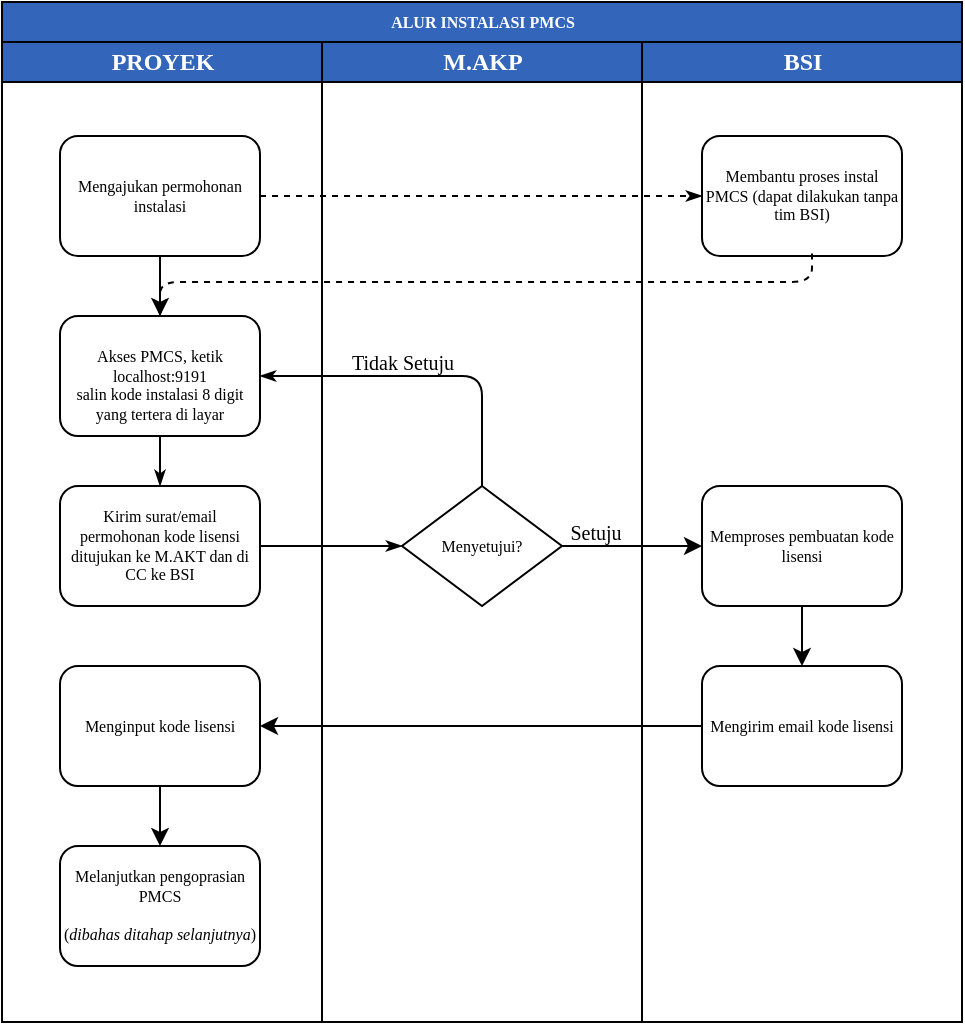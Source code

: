 <mxfile version="12.2.6" type="device" pages="1"><diagram name="Page-1" id="74e2e168-ea6b-b213-b513-2b3c1d86103e"><mxGraphModel dx="1237" dy="682" grid="1" gridSize="10" guides="1" tooltips="1" connect="1" arrows="1" fold="1" page="1" pageScale="1" pageWidth="1100" pageHeight="850" background="#ffffff" math="0" shadow="0"><root><mxCell id="0"/><mxCell id="1" parent="0"/><mxCell id="77e6c97f196da883-1" value="&lt;font style=&quot;font-size: 8px&quot; face=&quot;Verdana&quot; color=&quot;#FFFFFF&quot;&gt;ALUR INSTALASI PMCS&lt;br&gt;&lt;/font&gt;" style="swimlane;html=1;childLayout=stackLayout;startSize=20;rounded=0;shadow=0;labelBackgroundColor=none;strokeWidth=1;fontFamily=Lucida Console;fontSize=7;align=center;fillColor=#3366BB;" parent="1" vertex="1"><mxGeometry x="70" y="40" width="480" height="510" as="geometry"/></mxCell><mxCell id="77e6c97f196da883-2" value="&lt;font style=&quot;font-size: 12px&quot; face=&quot;Verdana&quot; color=&quot;#FFFFFF&quot;&gt;PROYEK&lt;/font&gt;" style="swimlane;html=1;startSize=20;fillColor=#3366BB;fontFamily=Lucida Console;" parent="77e6c97f196da883-1" vertex="1"><mxGeometry y="20" width="160" height="490" as="geometry"/></mxCell><mxCell id="lRThXDKD_p9EVDfos8FS-21" value="" style="edgeStyle=orthogonalEdgeStyle;rounded=0;orthogonalLoop=1;jettySize=auto;html=1;fontFamily=Verdana;fontSize=10;" parent="77e6c97f196da883-2" source="77e6c97f196da883-8" target="77e6c97f196da883-9" edge="1"><mxGeometry relative="1" as="geometry"/></mxCell><mxCell id="77e6c97f196da883-8" value="Mengajukan permohonan instalasi" style="rounded=1;whiteSpace=wrap;html=1;shadow=0;labelBackgroundColor=none;strokeWidth=1;fontFamily=Verdana;fontSize=8;align=center;" parent="77e6c97f196da883-2" vertex="1"><mxGeometry x="29" y="47" width="100" height="60" as="geometry"/></mxCell><mxCell id="77e6c97f196da883-9" value="&lt;div&gt;&lt;br&gt;&lt;/div&gt;&lt;div&gt;Akses PMCS, ketik localhost:9191&lt;/div&gt;&lt;div&gt;salin kode instalasi 8 digit yang tertera di layar&lt;br&gt;&lt;/div&gt;" style="rounded=1;whiteSpace=wrap;html=1;shadow=0;labelBackgroundColor=none;strokeWidth=1;fontFamily=Verdana;fontSize=8;align=center;" parent="77e6c97f196da883-2" vertex="1"><mxGeometry x="29" y="137" width="100" height="60" as="geometry"/></mxCell><mxCell id="lRThXDKD_p9EVDfos8FS-2" value="Kirim surat/email permohonan kode lisensi ditujukan ke M.AKT dan di CC ke BSI" style="rounded=1;whiteSpace=wrap;html=1;shadow=0;labelBackgroundColor=none;strokeWidth=1;fontFamily=Verdana;fontSize=8;align=center;" parent="77e6c97f196da883-2" vertex="1"><mxGeometry x="29" y="222" width="100" height="60" as="geometry"/></mxCell><mxCell id="lRThXDKD_p9EVDfos8FS-5" style="edgeStyle=orthogonalEdgeStyle;rounded=1;html=1;labelBackgroundColor=none;startArrow=none;startFill=0;startSize=5;endArrow=classicThin;endFill=1;endSize=5;jettySize=auto;orthogonalLoop=1;strokeWidth=1;fontFamily=Verdana;fontSize=8;exitX=0.5;exitY=1;exitDx=0;exitDy=0;entryX=0.5;entryY=0;entryDx=0;entryDy=0;" parent="77e6c97f196da883-2" source="77e6c97f196da883-9" target="lRThXDKD_p9EVDfos8FS-2" edge="1"><mxGeometry relative="1" as="geometry"><mxPoint x="370.444" y="262.333" as="sourcePoint"/><mxPoint x="70" y="222" as="targetPoint"/></mxGeometry></mxCell><mxCell id="lRThXDKD_p9EVDfos8FS-19" value="" style="edgeStyle=orthogonalEdgeStyle;rounded=0;orthogonalLoop=1;jettySize=auto;html=1;fontFamily=Verdana;" parent="77e6c97f196da883-2" source="lRThXDKD_p9EVDfos8FS-13" target="lRThXDKD_p9EVDfos8FS-18" edge="1"><mxGeometry relative="1" as="geometry"/></mxCell><mxCell id="lRThXDKD_p9EVDfos8FS-13" value="Menginput kode lisensi" style="rounded=1;whiteSpace=wrap;html=1;shadow=0;labelBackgroundColor=none;strokeWidth=1;fontFamily=Verdana;fontSize=8;align=center;" parent="77e6c97f196da883-2" vertex="1"><mxGeometry x="29" y="312" width="100" height="60" as="geometry"/></mxCell><mxCell id="lRThXDKD_p9EVDfos8FS-18" value="&lt;div&gt;Melanjutkan pengoprasian PMCS&lt;/div&gt;&lt;div&gt;&lt;br&gt;&lt;/div&gt;&lt;div&gt;(&lt;i&gt;dibahas ditahap selanjutnya&lt;/i&gt;)&lt;br&gt;&lt;/div&gt;" style="rounded=1;whiteSpace=wrap;html=1;shadow=0;labelBackgroundColor=none;strokeWidth=1;fontFamily=Verdana;fontSize=8;align=center;" parent="77e6c97f196da883-2" vertex="1"><mxGeometry x="29" y="402" width="100" height="60" as="geometry"/></mxCell><mxCell id="77e6c97f196da883-26" style="edgeStyle=orthogonalEdgeStyle;rounded=1;html=1;labelBackgroundColor=none;startArrow=none;startFill=0;startSize=5;endArrow=classicThin;endFill=1;endSize=5;jettySize=auto;orthogonalLoop=1;strokeWidth=1;fontFamily=Verdana;fontSize=8;dashed=1;" parent="77e6c97f196da883-1" source="77e6c97f196da883-8" target="77e6c97f196da883-11" edge="1"><mxGeometry relative="1" as="geometry"/></mxCell><mxCell id="77e6c97f196da883-30" style="edgeStyle=orthogonalEdgeStyle;rounded=1;html=1;labelBackgroundColor=none;startArrow=none;startFill=0;startSize=5;endArrow=classicThin;endFill=1;endSize=5;jettySize=auto;orthogonalLoop=1;strokeWidth=1;fontFamily=Verdana;fontSize=8;exitX=1;exitY=0.5;exitDx=0;exitDy=0;entryX=0;entryY=0.5;entryDx=0;entryDy=0;" parent="77e6c97f196da883-1" source="lRThXDKD_p9EVDfos8FS-2" target="77e6c97f196da883-13" edge="1"><mxGeometry relative="1" as="geometry"><mxPoint x="200" y="282" as="targetPoint"/></mxGeometry></mxCell><mxCell id="77e6c97f196da883-3" value="&lt;font face=&quot;Verdana&quot; color=&quot;#FFFFFF&quot;&gt;M.AKP&lt;/font&gt;" style="swimlane;html=1;startSize=20;fillColor=#3366BB;fontFamily=Lucida Console;" parent="77e6c97f196da883-1" vertex="1"><mxGeometry x="160" y="20" width="160" height="490" as="geometry"/></mxCell><mxCell id="77e6c97f196da883-13" value="Menyetujui?" style="rhombus;whiteSpace=wrap;html=1;rounded=0;shadow=0;labelBackgroundColor=none;strokeWidth=1;fontFamily=Verdana;fontSize=8;align=center;" parent="77e6c97f196da883-3" vertex="1"><mxGeometry x="40" y="222" width="80" height="60" as="geometry"/></mxCell><mxCell id="lRThXDKD_p9EVDfos8FS-15" value="Setuju" style="text;html=1;strokeColor=none;fillColor=none;align=center;verticalAlign=middle;whiteSpace=wrap;rounded=0;fontFamily=Verdana;fontSize=10;" parent="77e6c97f196da883-3" vertex="1"><mxGeometry x="117" y="235" width="40" height="20" as="geometry"/></mxCell><mxCell id="lRThXDKD_p9EVDfos8FS-16" value="&lt;font style=&quot;font-size: 10px;&quot;&gt;Tidak Setuju&lt;/font&gt;" style="text;html=1;strokeColor=none;fillColor=none;align=center;verticalAlign=middle;whiteSpace=wrap;rounded=0;fontFamily=Verdana;fontSize=10;" parent="77e6c97f196da883-3" vertex="1"><mxGeometry x="-4" y="150" width="89" height="20" as="geometry"/></mxCell><mxCell id="77e6c97f196da883-4" value="&lt;font face=&quot;Verdana&quot; color=&quot;#FFFFFF&quot;&gt;BSI&lt;/font&gt;" style="swimlane;html=1;startSize=20;fillColor=#3366BB;fontFamily=Lucida Console;" parent="77e6c97f196da883-1" vertex="1"><mxGeometry x="320" y="20" width="160" height="490" as="geometry"/></mxCell><mxCell id="77e6c97f196da883-11" value="Membantu proses instal PMCS (dapat dilakukan tanpa tim BSI)" style="rounded=1;whiteSpace=wrap;html=1;shadow=0;labelBackgroundColor=none;strokeWidth=1;fontFamily=Verdana;fontSize=8;align=center;" parent="77e6c97f196da883-4" vertex="1"><mxGeometry x="30" y="47" width="100" height="60" as="geometry"/></mxCell><mxCell id="lRThXDKD_p9EVDfos8FS-11" value="" style="edgeStyle=orthogonalEdgeStyle;rounded=0;orthogonalLoop=1;jettySize=auto;html=1;fontFamily=Verdana;" parent="77e6c97f196da883-4" source="77e6c97f196da883-10" target="lRThXDKD_p9EVDfos8FS-10" edge="1"><mxGeometry relative="1" as="geometry"/></mxCell><mxCell id="77e6c97f196da883-10" value="&lt;div&gt;Memproses pembuatan kode lisensi&lt;/div&gt;" style="rounded=1;whiteSpace=wrap;html=1;shadow=0;labelBackgroundColor=none;strokeWidth=1;fontFamily=Verdana;fontSize=8;align=center;" parent="77e6c97f196da883-4" vertex="1"><mxGeometry x="30" y="222" width="100" height="60" as="geometry"/></mxCell><mxCell id="lRThXDKD_p9EVDfos8FS-10" value="Mengirim email kode lisensi" style="rounded=1;whiteSpace=wrap;html=1;shadow=0;labelBackgroundColor=none;strokeWidth=1;fontFamily=Verdana;fontSize=8;align=center;" parent="77e6c97f196da883-4" vertex="1"><mxGeometry x="30" y="312" width="100" height="60" as="geometry"/></mxCell><mxCell id="lRThXDKD_p9EVDfos8FS-9" value="" style="edgeStyle=orthogonalEdgeStyle;rounded=0;orthogonalLoop=1;jettySize=auto;html=1;fontFamily=Verdana;" parent="77e6c97f196da883-1" source="77e6c97f196da883-13" target="77e6c97f196da883-10" edge="1"><mxGeometry relative="1" as="geometry"/></mxCell><mxCell id="lRThXDKD_p9EVDfos8FS-14" value="" style="edgeStyle=orthogonalEdgeStyle;rounded=0;orthogonalLoop=1;jettySize=auto;html=1;fontFamily=Verdana;" parent="77e6c97f196da883-1" source="lRThXDKD_p9EVDfos8FS-10" target="lRThXDKD_p9EVDfos8FS-13" edge="1"><mxGeometry relative="1" as="geometry"/></mxCell><mxCell id="77e6c97f196da883-29" style="edgeStyle=orthogonalEdgeStyle;rounded=1;html=1;labelBackgroundColor=none;startArrow=none;startFill=0;startSize=5;endArrow=classicThin;endFill=1;endSize=5;jettySize=auto;orthogonalLoop=1;strokeWidth=1;fontFamily=Verdana;fontSize=8;exitX=0.5;exitY=0;exitDx=0;exitDy=0;entryX=1;entryY=0.5;entryDx=0;entryDy=0;" parent="77e6c97f196da883-1" source="77e6c97f196da883-13" target="77e6c97f196da883-9" edge="1"><mxGeometry relative="1" as="geometry"/></mxCell><mxCell id="lRThXDKD_p9EVDfos8FS-20" style="edgeStyle=orthogonalEdgeStyle;rounded=1;html=1;labelBackgroundColor=none;startArrow=none;startFill=0;startSize=5;endArrow=classicThin;endFill=1;endSize=5;jettySize=auto;orthogonalLoop=1;strokeWidth=1;fontFamily=Verdana;fontSize=8;exitX=0.55;exitY=0.979;exitDx=0;exitDy=0;entryX=0.5;entryY=0;entryDx=0;entryDy=0;exitPerimeter=0;dashed=1;" parent="77e6c97f196da883-1" source="77e6c97f196da883-11" target="77e6c97f196da883-9" edge="1"><mxGeometry relative="1" as="geometry"><mxPoint x="249.857" y="252.286" as="sourcePoint"/><mxPoint x="139" y="196.857" as="targetPoint"/><Array as="points"><mxPoint x="405" y="140"/><mxPoint x="79" y="140"/></Array></mxGeometry></mxCell></root></mxGraphModel></diagram></mxfile>